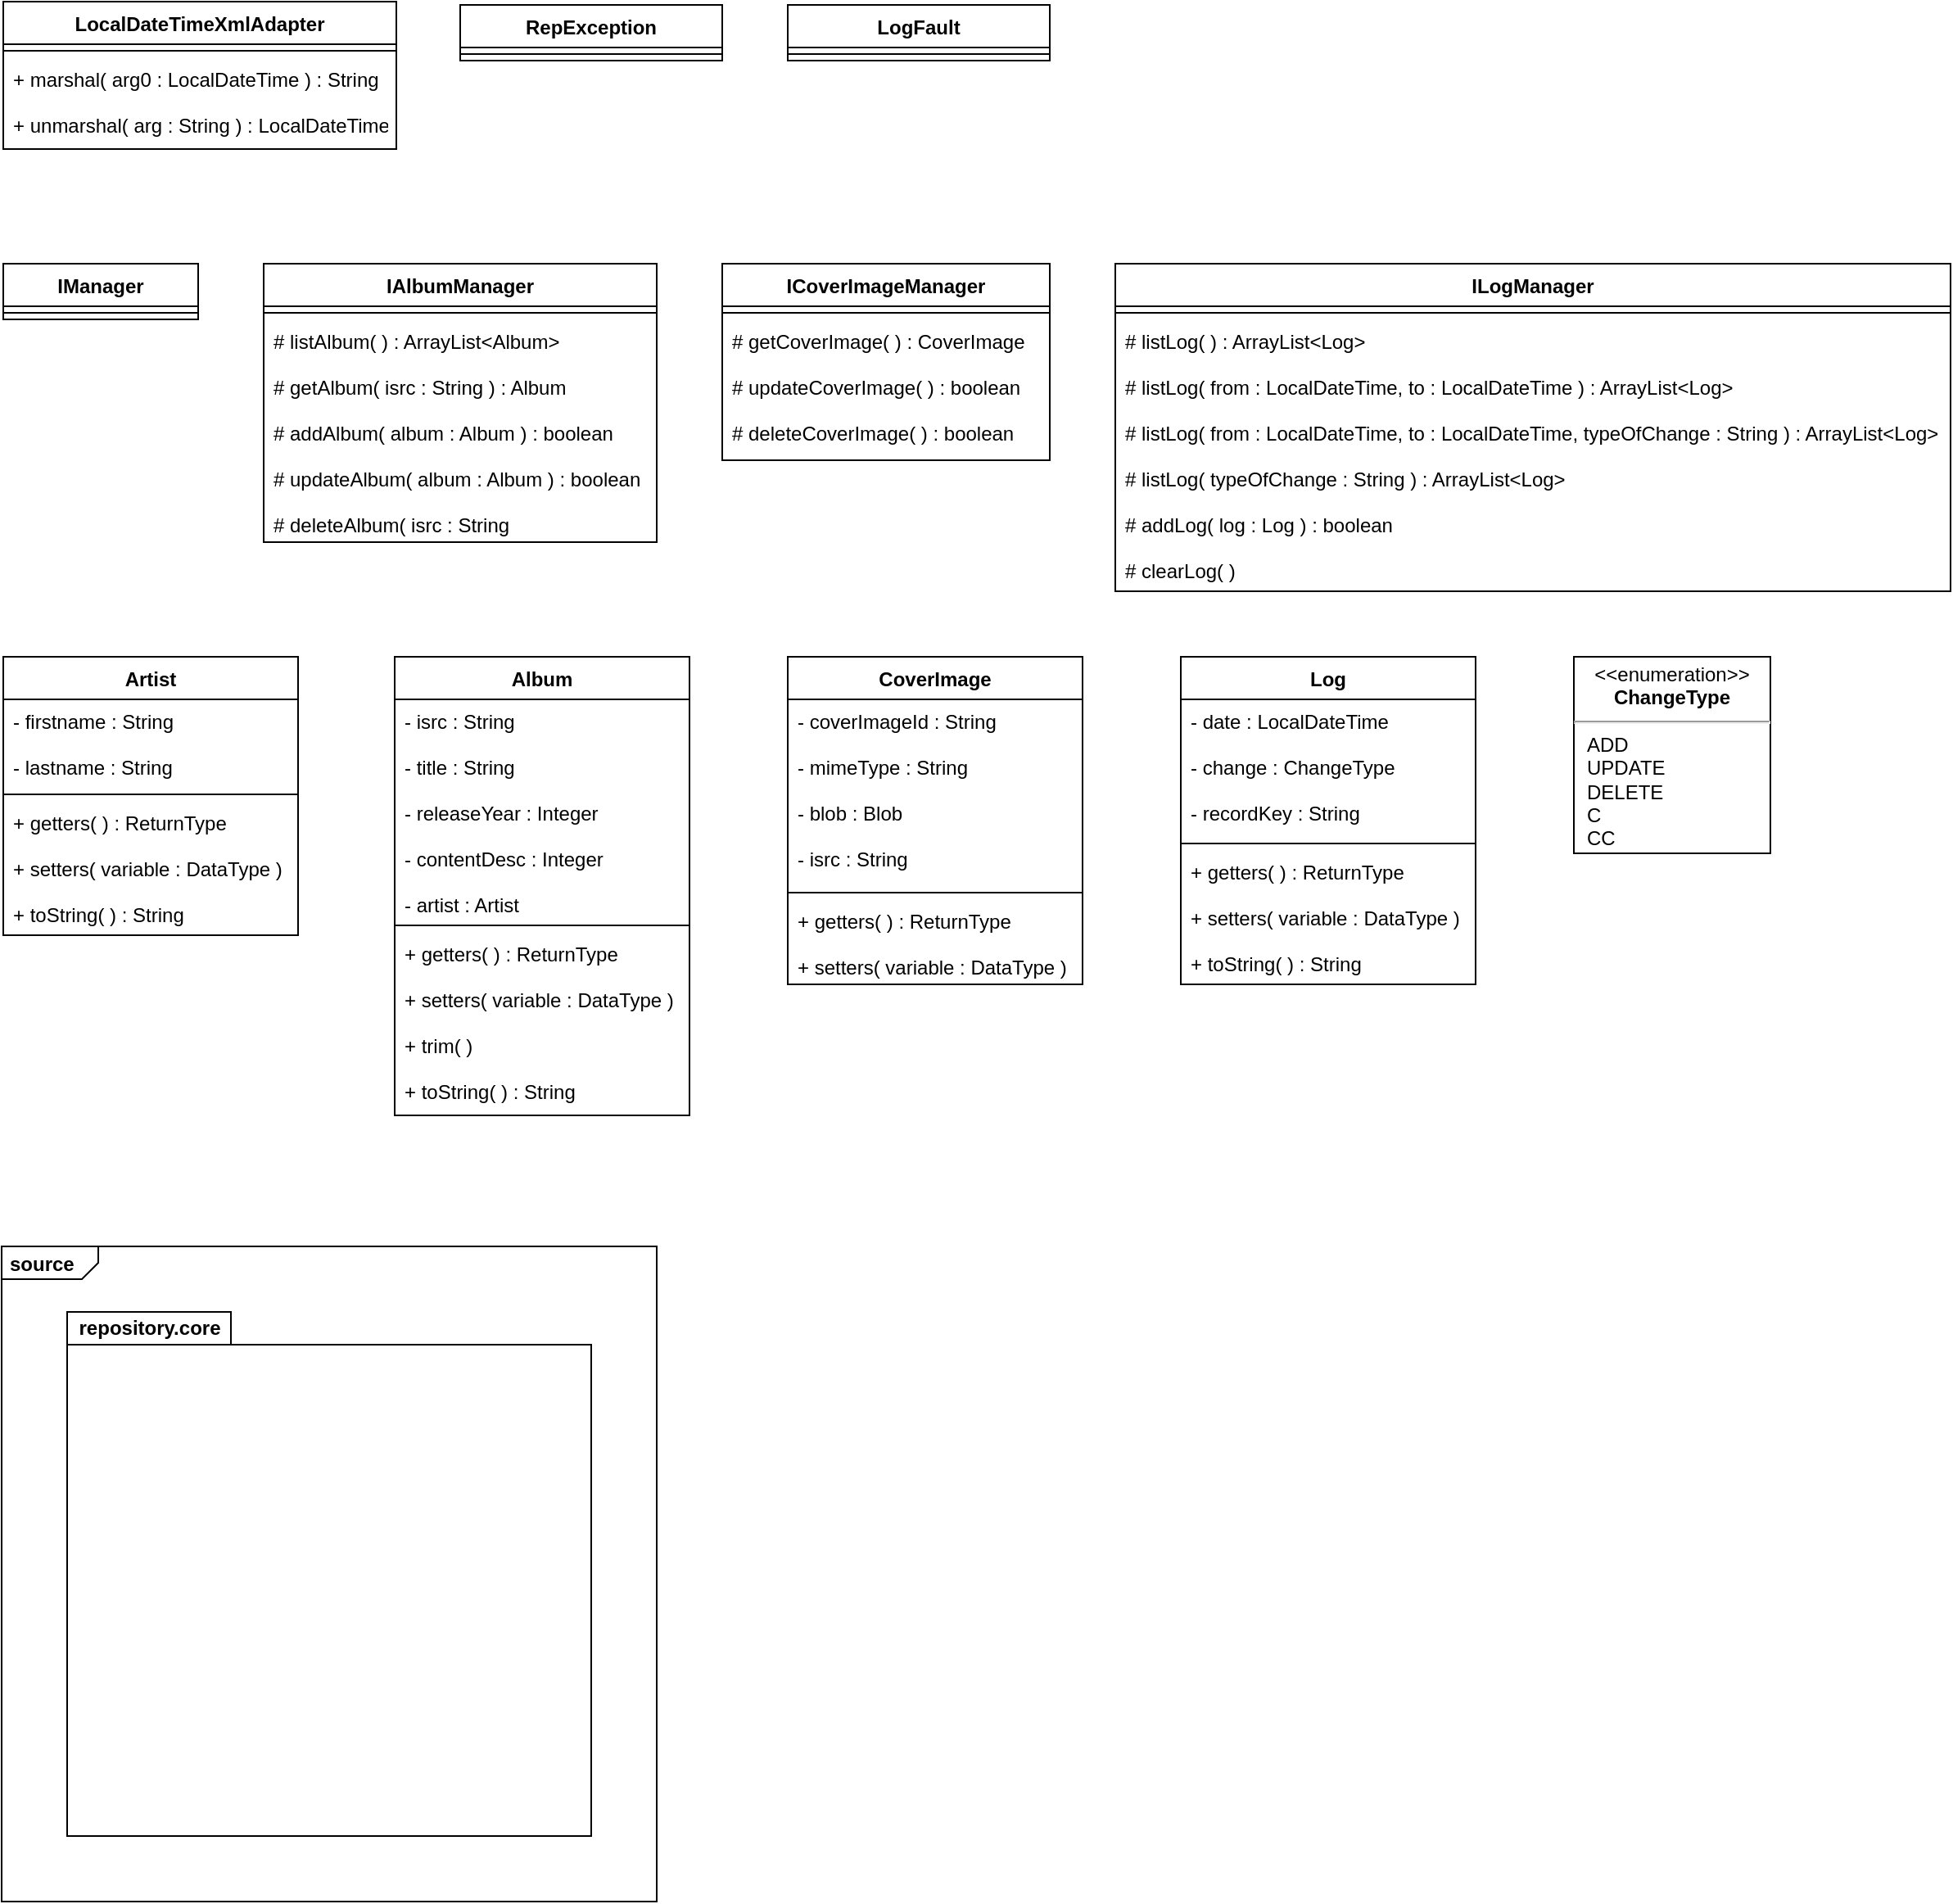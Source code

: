 <mxfile version="14.3.0" type="device"><diagram id="C5RBs43oDa-KdzZeNtuy" name="Page-1"><mxGraphModel dx="647" dy="1665" grid="1" gridSize="10" guides="1" tooltips="1" connect="1" arrows="1" fold="1" page="1" pageScale="1" pageWidth="827" pageHeight="1169" math="0" shadow="0"><root><mxCell id="WIyWlLk6GJQsqaUBKTNV-0"/><mxCell id="WIyWlLk6GJQsqaUBKTNV-1" parent="WIyWlLk6GJQsqaUBKTNV-0"/><mxCell id="3orUmdApXADnBOhEMOfr-15" value="&lt;p style=&quot;margin: 0px ; margin-top: 4px ; margin-left: 5px ; text-align: left&quot;&gt;&lt;b&gt;source&lt;/b&gt;&lt;/p&gt;" style="html=1;shape=mxgraph.sysml.package;overflow=fill;labelX=59;align=left;spacingLeft=5;verticalAlign=top;spacingTop=-3;" vertex="1" parent="WIyWlLk6GJQsqaUBKTNV-1"><mxGeometry x="40" y="40" width="400" height="400" as="geometry"/></mxCell><mxCell id="3orUmdApXADnBOhEMOfr-17" value="repository.core" style="shape=folder;fontStyle=1;tabWidth=100;tabHeight=20;tabPosition=left;html=1;boundedLbl=1;labelInHeader=1;container=1;collapsible=0;recursiveResize=0;" vertex="1" parent="WIyWlLk6GJQsqaUBKTNV-1"><mxGeometry x="80" y="80" width="320" height="320" as="geometry"/></mxCell><mxCell id="3orUmdApXADnBOhEMOfr-18" value="Artist" style="swimlane;fontStyle=1;align=center;verticalAlign=top;childLayout=stackLayout;horizontal=1;startSize=26;horizontalStack=0;resizeParent=1;resizeParentMax=0;resizeLast=0;collapsible=1;marginBottom=0;" vertex="1" parent="WIyWlLk6GJQsqaUBKTNV-1"><mxGeometry x="41" y="-320" width="180" height="170" as="geometry"/></mxCell><mxCell id="3orUmdApXADnBOhEMOfr-19" value="- firstname : String&#10;&#10;- lastname : String" style="text;strokeColor=none;fillColor=none;align=left;verticalAlign=top;spacingLeft=4;spacingRight=4;overflow=hidden;rotatable=0;points=[[0,0.5],[1,0.5]];portConstraint=eastwest;" vertex="1" parent="3orUmdApXADnBOhEMOfr-18"><mxGeometry y="26" width="180" height="54" as="geometry"/></mxCell><mxCell id="3orUmdApXADnBOhEMOfr-20" value="" style="line;strokeWidth=1;fillColor=none;align=left;verticalAlign=middle;spacingTop=-1;spacingLeft=3;spacingRight=3;rotatable=0;labelPosition=right;points=[];portConstraint=eastwest;" vertex="1" parent="3orUmdApXADnBOhEMOfr-18"><mxGeometry y="80" width="180" height="8" as="geometry"/></mxCell><mxCell id="3orUmdApXADnBOhEMOfr-21" value="+ getters( ) : ReturnType&#10;&#10;+ setters( variable : DataType )&#10;&#10;+ toString( ) : String" style="text;strokeColor=none;fillColor=none;align=left;verticalAlign=top;spacingLeft=4;spacingRight=4;overflow=hidden;rotatable=0;points=[[0,0.5],[1,0.5]];portConstraint=eastwest;" vertex="1" parent="3orUmdApXADnBOhEMOfr-18"><mxGeometry y="88" width="180" height="82" as="geometry"/></mxCell><mxCell id="3orUmdApXADnBOhEMOfr-23" value="Album" style="swimlane;fontStyle=1;align=center;verticalAlign=top;childLayout=stackLayout;horizontal=1;startSize=26;horizontalStack=0;resizeParent=1;resizeParentMax=0;resizeLast=0;collapsible=1;marginBottom=0;" vertex="1" parent="WIyWlLk6GJQsqaUBKTNV-1"><mxGeometry x="280" y="-320" width="180" height="280" as="geometry"/></mxCell><mxCell id="3orUmdApXADnBOhEMOfr-24" value="- isrc : String&#10;&#10;- title : String&#10;&#10;- releaseYear : Integer&#10;&#10;- contentDesc : Integer&#10;&#10;- artist : Artist" style="text;strokeColor=none;fillColor=none;align=left;verticalAlign=top;spacingLeft=4;spacingRight=4;overflow=hidden;rotatable=0;points=[[0,0.5],[1,0.5]];portConstraint=eastwest;" vertex="1" parent="3orUmdApXADnBOhEMOfr-23"><mxGeometry y="26" width="180" height="134" as="geometry"/></mxCell><mxCell id="3orUmdApXADnBOhEMOfr-25" value="" style="line;strokeWidth=1;fillColor=none;align=left;verticalAlign=middle;spacingTop=-1;spacingLeft=3;spacingRight=3;rotatable=0;labelPosition=right;points=[];portConstraint=eastwest;" vertex="1" parent="3orUmdApXADnBOhEMOfr-23"><mxGeometry y="160" width="180" height="8" as="geometry"/></mxCell><mxCell id="3orUmdApXADnBOhEMOfr-26" value="+ getters( ) : ReturnType&#10;&#10;+ setters( variable : DataType )&#10;&#10;+ trim( )&#10;&#10;+ toString( ) : String" style="text;strokeColor=none;fillColor=none;align=left;verticalAlign=top;spacingLeft=4;spacingRight=4;overflow=hidden;rotatable=0;points=[[0,0.5],[1,0.5]];portConstraint=eastwest;" vertex="1" parent="3orUmdApXADnBOhEMOfr-23"><mxGeometry y="168" width="180" height="112" as="geometry"/></mxCell><mxCell id="3orUmdApXADnBOhEMOfr-27" value="Log" style="swimlane;fontStyle=1;align=center;verticalAlign=top;childLayout=stackLayout;horizontal=1;startSize=26;horizontalStack=0;resizeParent=1;resizeParentMax=0;resizeLast=0;collapsible=1;marginBottom=0;" vertex="1" parent="WIyWlLk6GJQsqaUBKTNV-1"><mxGeometry x="760" y="-320" width="180" height="200" as="geometry"/></mxCell><mxCell id="3orUmdApXADnBOhEMOfr-28" value="- date : LocalDateTime&#10;&#10;- change : ChangeType&#10;&#10;- recordKey : String" style="text;strokeColor=none;fillColor=none;align=left;verticalAlign=top;spacingLeft=4;spacingRight=4;overflow=hidden;rotatable=0;points=[[0,0.5],[1,0.5]];portConstraint=eastwest;" vertex="1" parent="3orUmdApXADnBOhEMOfr-27"><mxGeometry y="26" width="180" height="84" as="geometry"/></mxCell><mxCell id="3orUmdApXADnBOhEMOfr-29" value="" style="line;strokeWidth=1;fillColor=none;align=left;verticalAlign=middle;spacingTop=-1;spacingLeft=3;spacingRight=3;rotatable=0;labelPosition=right;points=[];portConstraint=eastwest;" vertex="1" parent="3orUmdApXADnBOhEMOfr-27"><mxGeometry y="110" width="180" height="8" as="geometry"/></mxCell><mxCell id="3orUmdApXADnBOhEMOfr-30" value="+ getters( ) : ReturnType&#10;&#10;+ setters( variable : DataType )&#10;&#10;+ toString( ) : String" style="text;strokeColor=none;fillColor=none;align=left;verticalAlign=top;spacingLeft=4;spacingRight=4;overflow=hidden;rotatable=0;points=[[0,0.5],[1,0.5]];portConstraint=eastwest;" vertex="1" parent="3orUmdApXADnBOhEMOfr-27"><mxGeometry y="118" width="180" height="82" as="geometry"/></mxCell><mxCell id="3orUmdApXADnBOhEMOfr-31" value="&lt;p style=&quot;margin: 0px ; margin-top: 4px ; text-align: center&quot;&gt;&amp;lt;&amp;lt;enumeration&amp;gt;&amp;gt;&lt;br&gt;&lt;b&gt;ChangeType&lt;/b&gt;&lt;/p&gt;&lt;hr&gt;&lt;p style=&quot;margin: 0px ; margin-left: 8px ; text-align: left&quot;&gt;ADD&lt;/p&gt;&lt;p style=&quot;margin: 0px ; margin-left: 8px ; text-align: left&quot;&gt;UPDATE&lt;/p&gt;&lt;p style=&quot;margin: 0px ; margin-left: 8px ; text-align: left&quot;&gt;DELETE&lt;/p&gt;&lt;p style=&quot;margin: 0px ; margin-left: 8px ; text-align: left&quot;&gt;C&lt;/p&gt;&lt;p style=&quot;margin: 0px ; margin-left: 8px ; text-align: left&quot;&gt;CC&lt;/p&gt;" style="shape=rect;html=1;overflow=fill;whiteSpace=wrap;" vertex="1" parent="WIyWlLk6GJQsqaUBKTNV-1"><mxGeometry x="1000" y="-320" width="120" height="120" as="geometry"/></mxCell><mxCell id="3orUmdApXADnBOhEMOfr-36" value="IManager" style="swimlane;fontStyle=1;align=center;verticalAlign=top;childLayout=stackLayout;horizontal=1;startSize=26;horizontalStack=0;resizeParent=1;resizeParentMax=0;resizeLast=0;collapsible=1;marginBottom=0;" vertex="1" parent="WIyWlLk6GJQsqaUBKTNV-1"><mxGeometry x="41" y="-560" width="119" height="34" as="geometry"/></mxCell><mxCell id="3orUmdApXADnBOhEMOfr-38" value="" style="line;strokeWidth=1;fillColor=none;align=left;verticalAlign=middle;spacingTop=-1;spacingLeft=3;spacingRight=3;rotatable=0;labelPosition=right;points=[];portConstraint=eastwest;" vertex="1" parent="3orUmdApXADnBOhEMOfr-36"><mxGeometry y="26" width="119" height="8" as="geometry"/></mxCell><mxCell id="3orUmdApXADnBOhEMOfr-40" value="IAlbumManager" style="swimlane;fontStyle=1;align=center;verticalAlign=top;childLayout=stackLayout;horizontal=1;startSize=26;horizontalStack=0;resizeParent=1;resizeParentMax=0;resizeLast=0;collapsible=1;marginBottom=0;" vertex="1" parent="WIyWlLk6GJQsqaUBKTNV-1"><mxGeometry x="200" y="-560" width="240" height="170" as="geometry"/></mxCell><mxCell id="3orUmdApXADnBOhEMOfr-42" value="" style="line;strokeWidth=1;fillColor=none;align=left;verticalAlign=middle;spacingTop=-1;spacingLeft=3;spacingRight=3;rotatable=0;labelPosition=right;points=[];portConstraint=eastwest;" vertex="1" parent="3orUmdApXADnBOhEMOfr-40"><mxGeometry y="26" width="240" height="8" as="geometry"/></mxCell><mxCell id="3orUmdApXADnBOhEMOfr-43" value="# listAlbum( ) : ArrayList&lt;Album&gt;&#10;&#10;# getAlbum( isrc : String ) : Album&#10;&#10;# addAlbum( album : Album ) : boolean&#10;&#10;# updateAlbum( album : Album ) : boolean&#10;&#10;# deleteAlbum( isrc : String " style="text;strokeColor=none;fillColor=none;align=left;verticalAlign=top;spacingLeft=4;spacingRight=4;overflow=hidden;rotatable=0;points=[[0,0.5],[1,0.5]];portConstraint=eastwest;" vertex="1" parent="3orUmdApXADnBOhEMOfr-40"><mxGeometry y="34" width="240" height="136" as="geometry"/></mxCell><mxCell id="3orUmdApXADnBOhEMOfr-44" value="CoverImage" style="swimlane;fontStyle=1;align=center;verticalAlign=top;childLayout=stackLayout;horizontal=1;startSize=26;horizontalStack=0;resizeParent=1;resizeParentMax=0;resizeLast=0;collapsible=1;marginBottom=0;" vertex="1" parent="WIyWlLk6GJQsqaUBKTNV-1"><mxGeometry x="520" y="-320" width="180" height="200" as="geometry"/></mxCell><mxCell id="3orUmdApXADnBOhEMOfr-45" value="- coverImageId : String&#10;&#10;- mimeType : String&#10;&#10;- blob : Blob&#10;&#10;- isrc : String" style="text;strokeColor=none;fillColor=none;align=left;verticalAlign=top;spacingLeft=4;spacingRight=4;overflow=hidden;rotatable=0;points=[[0,0.5],[1,0.5]];portConstraint=eastwest;" vertex="1" parent="3orUmdApXADnBOhEMOfr-44"><mxGeometry y="26" width="180" height="114" as="geometry"/></mxCell><mxCell id="3orUmdApXADnBOhEMOfr-46" value="" style="line;strokeWidth=1;fillColor=none;align=left;verticalAlign=middle;spacingTop=-1;spacingLeft=3;spacingRight=3;rotatable=0;labelPosition=right;points=[];portConstraint=eastwest;" vertex="1" parent="3orUmdApXADnBOhEMOfr-44"><mxGeometry y="140" width="180" height="8" as="geometry"/></mxCell><mxCell id="3orUmdApXADnBOhEMOfr-47" value="+ getters( ) : ReturnType&#10;&#10;+ setters( variable : DataType )" style="text;strokeColor=none;fillColor=none;align=left;verticalAlign=top;spacingLeft=4;spacingRight=4;overflow=hidden;rotatable=0;points=[[0,0.5],[1,0.5]];portConstraint=eastwest;" vertex="1" parent="3orUmdApXADnBOhEMOfr-44"><mxGeometry y="148" width="180" height="52" as="geometry"/></mxCell><mxCell id="3orUmdApXADnBOhEMOfr-48" value="ICoverImageManager" style="swimlane;fontStyle=1;align=center;verticalAlign=top;childLayout=stackLayout;horizontal=1;startSize=26;horizontalStack=0;resizeParent=1;resizeParentMax=0;resizeLast=0;collapsible=1;marginBottom=0;" vertex="1" parent="WIyWlLk6GJQsqaUBKTNV-1"><mxGeometry x="480" y="-560" width="200" height="120" as="geometry"/></mxCell><mxCell id="3orUmdApXADnBOhEMOfr-50" value="" style="line;strokeWidth=1;fillColor=none;align=left;verticalAlign=middle;spacingTop=-1;spacingLeft=3;spacingRight=3;rotatable=0;labelPosition=right;points=[];portConstraint=eastwest;" vertex="1" parent="3orUmdApXADnBOhEMOfr-48"><mxGeometry y="26" width="200" height="8" as="geometry"/></mxCell><mxCell id="3orUmdApXADnBOhEMOfr-51" value="# getCoverImage( ) : CoverImage&#10;&#10;# updateCoverImage( ) : boolean&#10;&#10;# deleteCoverImage( ) : boolean" style="text;strokeColor=none;fillColor=none;align=left;verticalAlign=top;spacingLeft=4;spacingRight=4;overflow=hidden;rotatable=0;points=[[0,0.5],[1,0.5]];portConstraint=eastwest;" vertex="1" parent="3orUmdApXADnBOhEMOfr-48"><mxGeometry y="34" width="200" height="86" as="geometry"/></mxCell><mxCell id="3orUmdApXADnBOhEMOfr-52" value="ILogManager" style="swimlane;fontStyle=1;align=center;verticalAlign=top;childLayout=stackLayout;horizontal=1;startSize=26;horizontalStack=0;resizeParent=1;resizeParentMax=0;resizeLast=0;collapsible=1;marginBottom=0;" vertex="1" parent="WIyWlLk6GJQsqaUBKTNV-1"><mxGeometry x="720" y="-560" width="510" height="200" as="geometry"/></mxCell><mxCell id="3orUmdApXADnBOhEMOfr-54" value="" style="line;strokeWidth=1;fillColor=none;align=left;verticalAlign=middle;spacingTop=-1;spacingLeft=3;spacingRight=3;rotatable=0;labelPosition=right;points=[];portConstraint=eastwest;" vertex="1" parent="3orUmdApXADnBOhEMOfr-52"><mxGeometry y="26" width="510" height="8" as="geometry"/></mxCell><mxCell id="3orUmdApXADnBOhEMOfr-55" value="# listLog( ) : ArrayList&lt;Log&gt;&#10;&#10;# listLog( from : LocalDateTime, to : LocalDateTime ) : ArrayList&lt;Log&gt;&#10;&#10;# listLog( from : LocalDateTime, to : LocalDateTime, typeOfChange : String ) : ArrayList&lt;Log&gt;&#10;&#10;# listLog( typeOfChange : String ) : ArrayList&lt;Log&gt;&#10;&#10;# addLog( log : Log ) : boolean&#10;&#10;# clearLog( )" style="text;strokeColor=none;fillColor=none;align=left;verticalAlign=top;spacingLeft=4;spacingRight=4;overflow=hidden;rotatable=0;points=[[0,0.5],[1,0.5]];portConstraint=eastwest;" vertex="1" parent="3orUmdApXADnBOhEMOfr-52"><mxGeometry y="34" width="510" height="166" as="geometry"/></mxCell><mxCell id="3orUmdApXADnBOhEMOfr-56" value="LocalDateTimeXmlAdapter" style="swimlane;fontStyle=1;align=center;verticalAlign=top;childLayout=stackLayout;horizontal=1;startSize=26;horizontalStack=0;resizeParent=1;resizeParentMax=0;resizeLast=0;collapsible=1;marginBottom=0;" vertex="1" parent="WIyWlLk6GJQsqaUBKTNV-1"><mxGeometry x="41" y="-720" width="240" height="90" as="geometry"/></mxCell><mxCell id="3orUmdApXADnBOhEMOfr-58" value="" style="line;strokeWidth=1;fillColor=none;align=left;verticalAlign=middle;spacingTop=-1;spacingLeft=3;spacingRight=3;rotatable=0;labelPosition=right;points=[];portConstraint=eastwest;" vertex="1" parent="3orUmdApXADnBOhEMOfr-56"><mxGeometry y="26" width="240" height="8" as="geometry"/></mxCell><mxCell id="3orUmdApXADnBOhEMOfr-59" value="+ marshal( arg0 : LocalDateTime ) : String&#10;&#10;+ unmarshal( arg : String ) : LocalDateTime" style="text;strokeColor=none;fillColor=none;align=left;verticalAlign=top;spacingLeft=4;spacingRight=4;overflow=hidden;rotatable=0;points=[[0,0.5],[1,0.5]];portConstraint=eastwest;" vertex="1" parent="3orUmdApXADnBOhEMOfr-56"><mxGeometry y="34" width="240" height="56" as="geometry"/></mxCell><mxCell id="3orUmdApXADnBOhEMOfr-60" value="RepException" style="swimlane;fontStyle=1;align=center;verticalAlign=top;childLayout=stackLayout;horizontal=1;startSize=26;horizontalStack=0;resizeParent=1;resizeParentMax=0;resizeLast=0;collapsible=1;marginBottom=0;" vertex="1" parent="WIyWlLk6GJQsqaUBKTNV-1"><mxGeometry x="320" y="-718" width="160" height="34" as="geometry"/></mxCell><mxCell id="3orUmdApXADnBOhEMOfr-62" value="" style="line;strokeWidth=1;fillColor=none;align=left;verticalAlign=middle;spacingTop=-1;spacingLeft=3;spacingRight=3;rotatable=0;labelPosition=right;points=[];portConstraint=eastwest;" vertex="1" parent="3orUmdApXADnBOhEMOfr-60"><mxGeometry y="26" width="160" height="8" as="geometry"/></mxCell><mxCell id="3orUmdApXADnBOhEMOfr-64" value="LogFault" style="swimlane;fontStyle=1;align=center;verticalAlign=top;childLayout=stackLayout;horizontal=1;startSize=26;horizontalStack=0;resizeParent=1;resizeParentMax=0;resizeLast=0;collapsible=1;marginBottom=0;" vertex="1" parent="WIyWlLk6GJQsqaUBKTNV-1"><mxGeometry x="520" y="-718" width="160" height="34" as="geometry"/></mxCell><mxCell id="3orUmdApXADnBOhEMOfr-66" value="" style="line;strokeWidth=1;fillColor=none;align=left;verticalAlign=middle;spacingTop=-1;spacingLeft=3;spacingRight=3;rotatable=0;labelPosition=right;points=[];portConstraint=eastwest;" vertex="1" parent="3orUmdApXADnBOhEMOfr-64"><mxGeometry y="26" width="160" height="8" as="geometry"/></mxCell></root></mxGraphModel></diagram></mxfile>